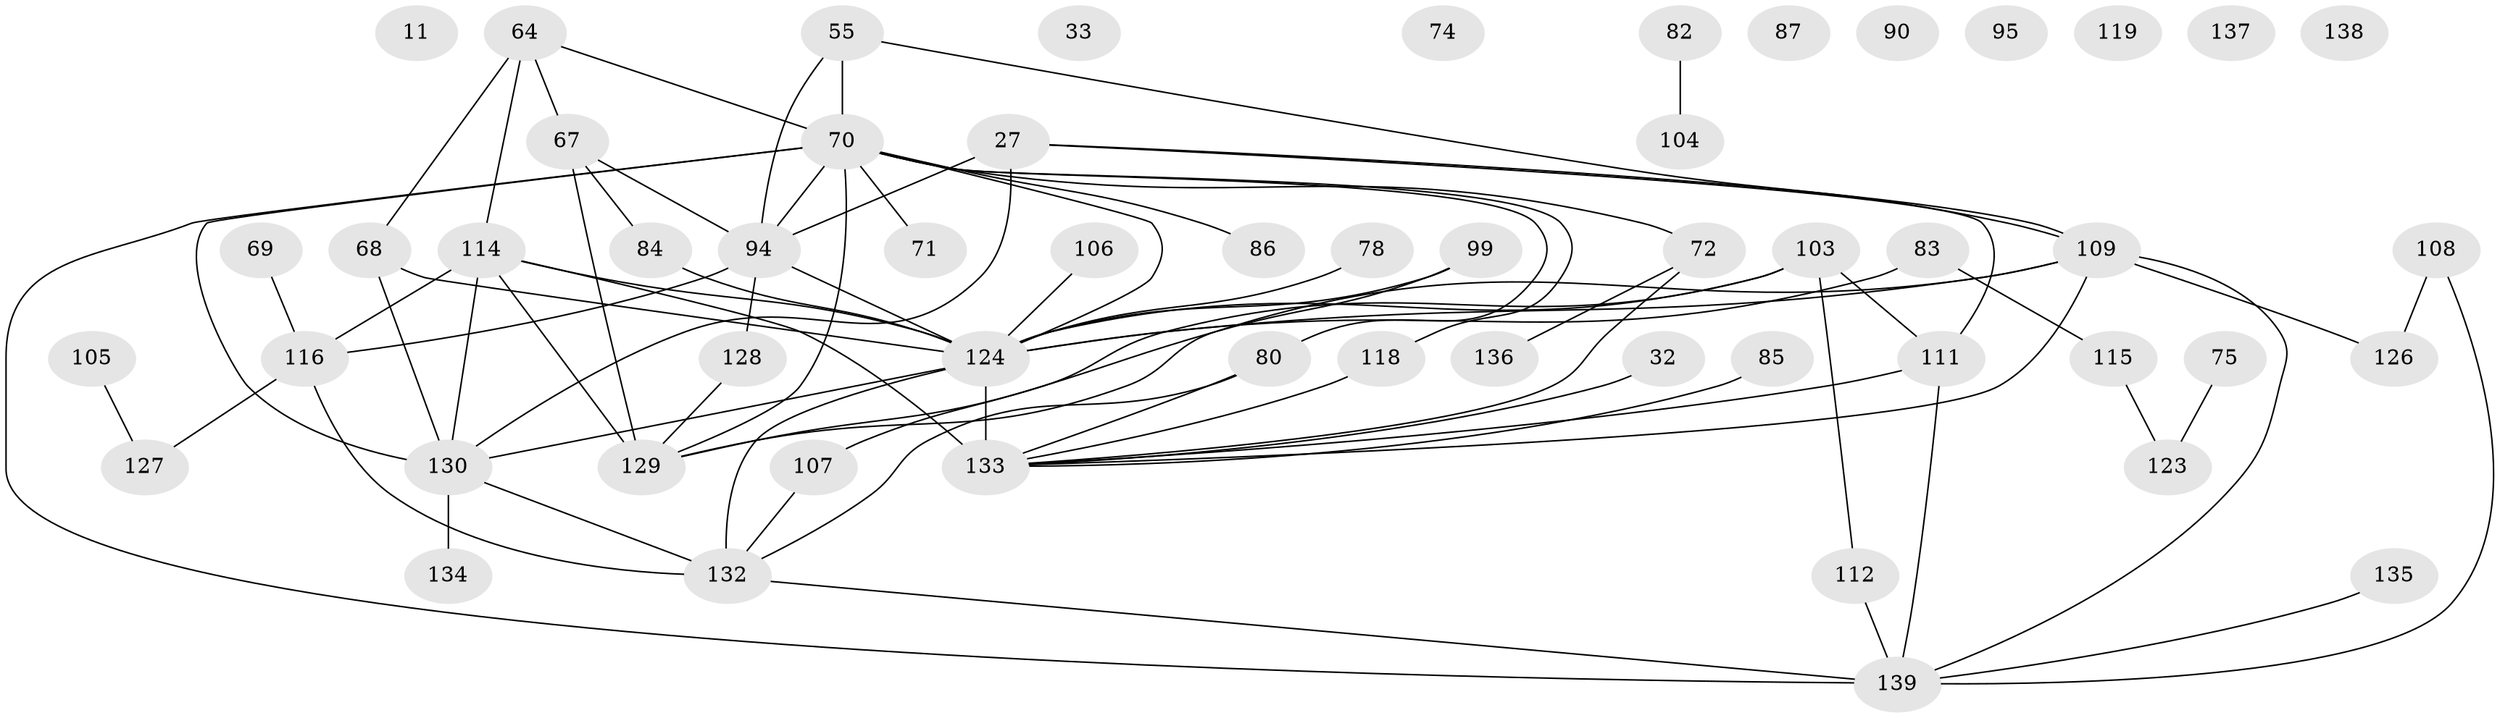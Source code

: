 // original degree distribution, {4: 0.1366906474820144, 6: 0.03597122302158273, 5: 0.07913669064748201, 2: 0.22302158273381295, 1: 0.19424460431654678, 3: 0.2446043165467626, 0: 0.05755395683453238, 9: 0.007194244604316547, 8: 0.014388489208633094, 7: 0.007194244604316547}
// Generated by graph-tools (version 1.1) at 2025/42/03/04/25 21:42:19]
// undirected, 55 vertices, 78 edges
graph export_dot {
graph [start="1"]
  node [color=gray90,style=filled];
  11;
  27;
  32;
  33;
  55 [super="+48"];
  64 [super="+40"];
  67 [super="+24"];
  68 [super="+36"];
  69;
  70 [super="+19+56+61+43"];
  71 [super="+13"];
  72 [super="+66"];
  74 [super="+14"];
  75;
  78;
  80 [super="+5"];
  82;
  83;
  84;
  85 [super="+54+57"];
  86;
  87;
  90;
  94 [super="+73+79"];
  95;
  99;
  103 [super="+102+21+45"];
  104;
  105;
  106;
  107 [super="+23"];
  108;
  109 [super="+76+92"];
  111 [super="+98"];
  112;
  114 [super="+65"];
  115;
  116 [super="+42+62"];
  118 [super="+101"];
  119;
  123;
  124 [super="+97+88+122+120"];
  126;
  127;
  128;
  129 [super="+41"];
  130 [super="+89+125"];
  132 [super="+93"];
  133 [super="+2+131"];
  134;
  135;
  136;
  137;
  138;
  139 [super="+60+100"];
  27 -- 111;
  27 -- 109;
  27 -- 94 [weight=2];
  27 -- 130;
  32 -- 133;
  55 -- 94;
  55 -- 109;
  55 -- 70;
  64 -- 114;
  64 -- 70;
  64 -- 67;
  64 -- 68;
  67 -- 94;
  67 -- 129 [weight=2];
  67 -- 84;
  68 -- 130 [weight=2];
  68 -- 124;
  69 -- 116;
  70 -- 124 [weight=3];
  70 -- 80;
  70 -- 129 [weight=2];
  70 -- 130 [weight=3];
  70 -- 71;
  70 -- 139 [weight=2];
  70 -- 86;
  70 -- 118;
  70 -- 94 [weight=2];
  70 -- 72;
  72 -- 136;
  72 -- 133;
  75 -- 123;
  78 -- 124;
  80 -- 132;
  80 -- 133;
  82 -- 104;
  83 -- 115;
  83 -- 124;
  84 -- 124 [weight=2];
  85 -- 133;
  94 -- 124 [weight=4];
  94 -- 128;
  94 -- 116;
  99 -- 124;
  99 -- 107;
  103 -- 111;
  103 -- 129;
  103 -- 112;
  103 -- 124;
  105 -- 127;
  106 -- 124;
  107 -- 132;
  108 -- 126;
  108 -- 139;
  109 -- 139;
  109 -- 129;
  109 -- 133;
  109 -- 126;
  109 -- 124 [weight=2];
  111 -- 139;
  111 -- 133;
  112 -- 139;
  114 -- 116;
  114 -- 124 [weight=2];
  114 -- 129;
  114 -- 133;
  114 -- 130 [weight=2];
  115 -- 123;
  116 -- 132;
  116 -- 127;
  118 -- 133;
  124 -- 133 [weight=11];
  124 -- 132 [weight=2];
  124 -- 130 [weight=2];
  128 -- 129;
  130 -- 132 [weight=2];
  130 -- 134;
  132 -- 139;
  135 -- 139;
}
